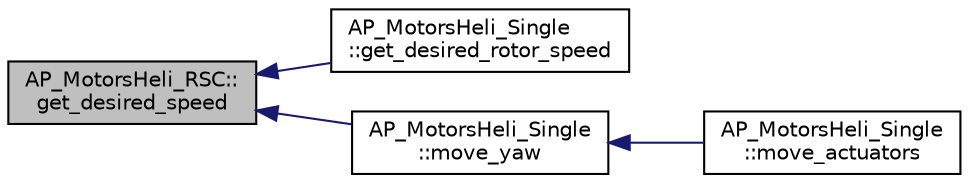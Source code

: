 digraph "AP_MotorsHeli_RSC::get_desired_speed"
{
 // INTERACTIVE_SVG=YES
  edge [fontname="Helvetica",fontsize="10",labelfontname="Helvetica",labelfontsize="10"];
  node [fontname="Helvetica",fontsize="10",shape=record];
  rankdir="LR";
  Node1 [label="AP_MotorsHeli_RSC::\lget_desired_speed",height=0.2,width=0.4,color="black", fillcolor="grey75", style="filled", fontcolor="black"];
  Node1 -> Node2 [dir="back",color="midnightblue",fontsize="10",style="solid",fontname="Helvetica"];
  Node2 [label="AP_MotorsHeli_Single\l::get_desired_rotor_speed",height=0.2,width=0.4,color="black", fillcolor="white", style="filled",URL="$classAP__MotorsHeli__Single.html#ac9dc3f8b725a4a0670efbd588747f55d"];
  Node1 -> Node3 [dir="back",color="midnightblue",fontsize="10",style="solid",fontname="Helvetica"];
  Node3 [label="AP_MotorsHeli_Single\l::move_yaw",height=0.2,width=0.4,color="black", fillcolor="white", style="filled",URL="$classAP__MotorsHeli__Single.html#a4cb7c26c9dbb690faeff139229302c9b"];
  Node3 -> Node4 [dir="back",color="midnightblue",fontsize="10",style="solid",fontname="Helvetica"];
  Node4 [label="AP_MotorsHeli_Single\l::move_actuators",height=0.2,width=0.4,color="black", fillcolor="white", style="filled",URL="$classAP__MotorsHeli__Single.html#a3a4a10608b35b90625b30a8f86aa6aa3"];
}
